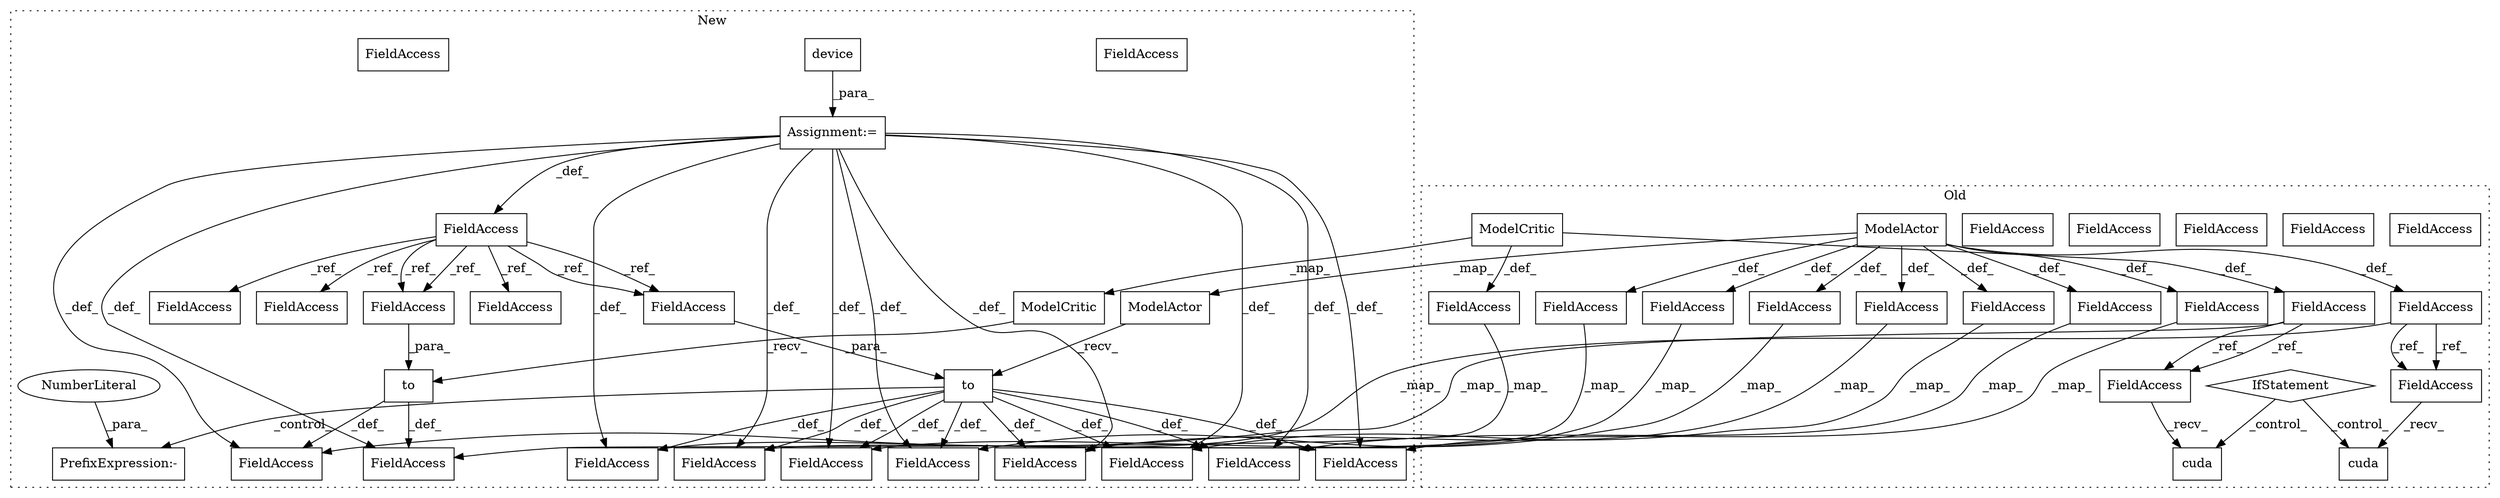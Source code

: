 digraph G {
subgraph cluster0 {
1 [label="IfStatement" a="25" s="2518,2531" l="4,2" shape="diamond"];
3 [label="cuda" a="32" s="2551" l="6" shape="box"];
5 [label="FieldAccess" a="22" s="2543" l="7" shape="box"];
7 [label="FieldAccess" a="22" s="2351" l="7" shape="box"];
10 [label="FieldAccess" a="22" s="2721" l="4" shape="box"];
11 [label="FieldAccess" a="22" s="3792" l="4" shape="box"];
16 [label="FieldAccess" a="22" s="4851" l="4" shape="box"];
19 [label="cuda" a="32" s="2575" l="6" shape="box"];
20 [label="FieldAccess" a="22" s="2567" l="7" shape="box"];
22 [label="FieldAccess" a="22" s="2449" l="7" shape="box"];
26 [label="ModelActor" a="32" s="2365,2440" l="11,1" shape="box"];
27 [label="ModelCritic" a="32" s="2463,2509" l="12,1" shape="box"];
30 [label="FieldAccess" a="22" s="2893" l="7" shape="box"];
31 [label="FieldAccess" a="22" s="5645" l="14" shape="box"];
33 [label="FieldAccess" a="22" s="5763" l="6" shape="box"];
35 [label="FieldAccess" a="22" s="5589" l="13" shape="box"];
37 [label="FieldAccess" a="22" s="5150" l="10" shape="box"];
39 [label="FieldAccess" a="22" s="2830" l="7" shape="box"];
42 [label="FieldAccess" a="22" s="4419" l="5" shape="box"];
43 [label="FieldAccess" a="22" s="2692" l="5" shape="box"];
45 [label="FieldAccess" a="22" s="2543" l="7" shape="box"];
46 [label="FieldAccess" a="22" s="2567" l="7" shape="box"];
label = "Old";
style="dotted";
}
subgraph cluster1 {
2 [label="to" a="32" s="2505,2514" l="3,1" shape="box"];
4 [label="FieldAccess" a="22" s="2508" l="6" shape="box"];
6 [label="FieldAccess" a="22" s="2414" l="7" shape="box"];
8 [label="FieldAccess" a="22" s="2086" l="6" shape="box"];
9 [label="FieldAccess" a="22" s="2727" l="6" shape="box"];
12 [label="FieldAccess" a="22" s="4851" l="6" shape="box"];
13 [label="Assignment:=" a="7" s="2092" l="1" shape="box"];
14 [label="device" a="32" s="2099,2132" l="7,1" shape="box"];
15 [label="FieldAccess" a="22" s="2588" l="6" shape="box"];
17 [label="FieldAccess" a="22" s="3795" l="6" shape="box"];
18 [label="to" a="32" s="2585,2594" l="3,1" shape="box"];
21 [label="FieldAccess" a="22" s="2523" l="7" shape="box"];
23 [label="PrefixExpression:-" a="38" s="5029" l="1" shape="box"];
24 [label="NumberLiteral" a="34" s="5030" l="1" shape="ellipse"];
25 [label="ModelActor" a="32" s="2428,2503" l="11,1" shape="box"];
28 [label="ModelCritic" a="32" s="2537,2583" l="12,1" shape="box"];
29 [label="FieldAccess" a="22" s="2896" l="7" shape="box"];
32 [label="FieldAccess" a="22" s="5654" l="14" shape="box"];
34 [label="FieldAccess" a="22" s="5772" l="6" shape="box"];
36 [label="FieldAccess" a="22" s="5598" l="13" shape="box"];
38 [label="FieldAccess" a="22" s="5159" l="10" shape="box"];
40 [label="FieldAccess" a="22" s="2833" l="7" shape="box"];
41 [label="FieldAccess" a="22" s="4419" l="5" shape="box"];
44 [label="FieldAccess" a="22" s="2698" l="5" shape="box"];
47 [label="FieldAccess" a="22" s="2588" l="6" shape="box"];
48 [label="FieldAccess" a="22" s="2508" l="6" shape="box"];
label = "New";
style="dotted";
}
1 -> 3 [label="_control_"];
1 -> 19 [label="_control_"];
2 -> 34 [label="_def_"];
2 -> 36 [label="_def_"];
2 -> 23 [label="_control_"];
2 -> 38 [label="_def_"];
2 -> 32 [label="_def_"];
2 -> 40 [label="_def_"];
2 -> 6 [label="_def_"];
2 -> 41 [label="_def_"];
2 -> 44 [label="_def_"];
7 -> 45 [label="_ref_"];
7 -> 45 [label="_ref_"];
7 -> 6 [label="_map_"];
8 -> 17 [label="_ref_"];
8 -> 48 [label="_ref_"];
8 -> 47 [label="_ref_"];
8 -> 9 [label="_ref_"];
8 -> 12 [label="_ref_"];
8 -> 48 [label="_ref_"];
8 -> 47 [label="_ref_"];
13 -> 29 [label="_def_"];
13 -> 32 [label="_def_"];
13 -> 41 [label="_def_"];
13 -> 38 [label="_def_"];
13 -> 40 [label="_def_"];
13 -> 34 [label="_def_"];
13 -> 8 [label="_def_"];
13 -> 21 [label="_def_"];
13 -> 44 [label="_def_"];
13 -> 36 [label="_def_"];
13 -> 6 [label="_def_"];
14 -> 13 [label="_para_"];
18 -> 21 [label="_def_"];
18 -> 29 [label="_def_"];
22 -> 21 [label="_map_"];
22 -> 46 [label="_ref_"];
22 -> 46 [label="_ref_"];
24 -> 23 [label="_para_"];
25 -> 2 [label="_recv_"];
26 -> 33 [label="_def_"];
26 -> 31 [label="_def_"];
26 -> 35 [label="_def_"];
26 -> 7 [label="_def_"];
26 -> 39 [label="_def_"];
26 -> 42 [label="_def_"];
26 -> 25 [label="_map_"];
26 -> 37 [label="_def_"];
26 -> 43 [label="_def_"];
27 -> 30 [label="_def_"];
27 -> 28 [label="_map_"];
27 -> 22 [label="_def_"];
28 -> 18 [label="_recv_"];
30 -> 29 [label="_map_"];
31 -> 32 [label="_map_"];
33 -> 34 [label="_map_"];
35 -> 36 [label="_map_"];
37 -> 38 [label="_map_"];
39 -> 40 [label="_map_"];
42 -> 41 [label="_map_"];
43 -> 44 [label="_map_"];
45 -> 3 [label="_recv_"];
46 -> 19 [label="_recv_"];
47 -> 18 [label="_para_"];
48 -> 2 [label="_para_"];
}